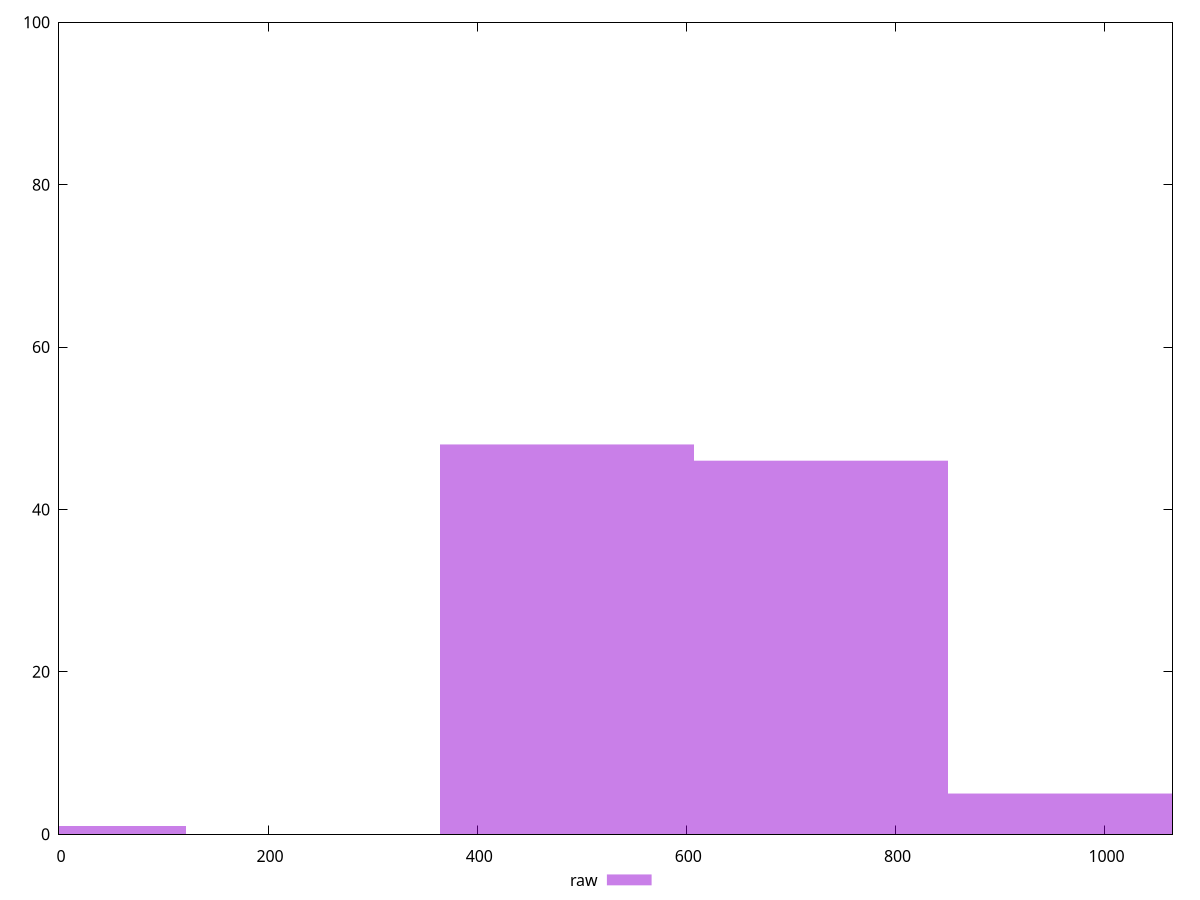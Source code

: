 reset

$raw <<EOF
971.7581988613209 5
485.87909943066046 48
728.8186491459907 46
0 1
EOF

set key outside below
set boxwidth 242.93954971533023
set xrange [0:1065]
set yrange [0:100]
set trange [0:100]
set style fill transparent solid 0.5 noborder
set terminal svg size 640, 490 enhanced background rgb 'white'
set output "report_00013_2021-02-09T12-04-24.940Z/render-blocking-resources/samples/pages+cached+noadtech+nomedia/raw/histogram.svg"

plot $raw title "raw" with boxes

reset
